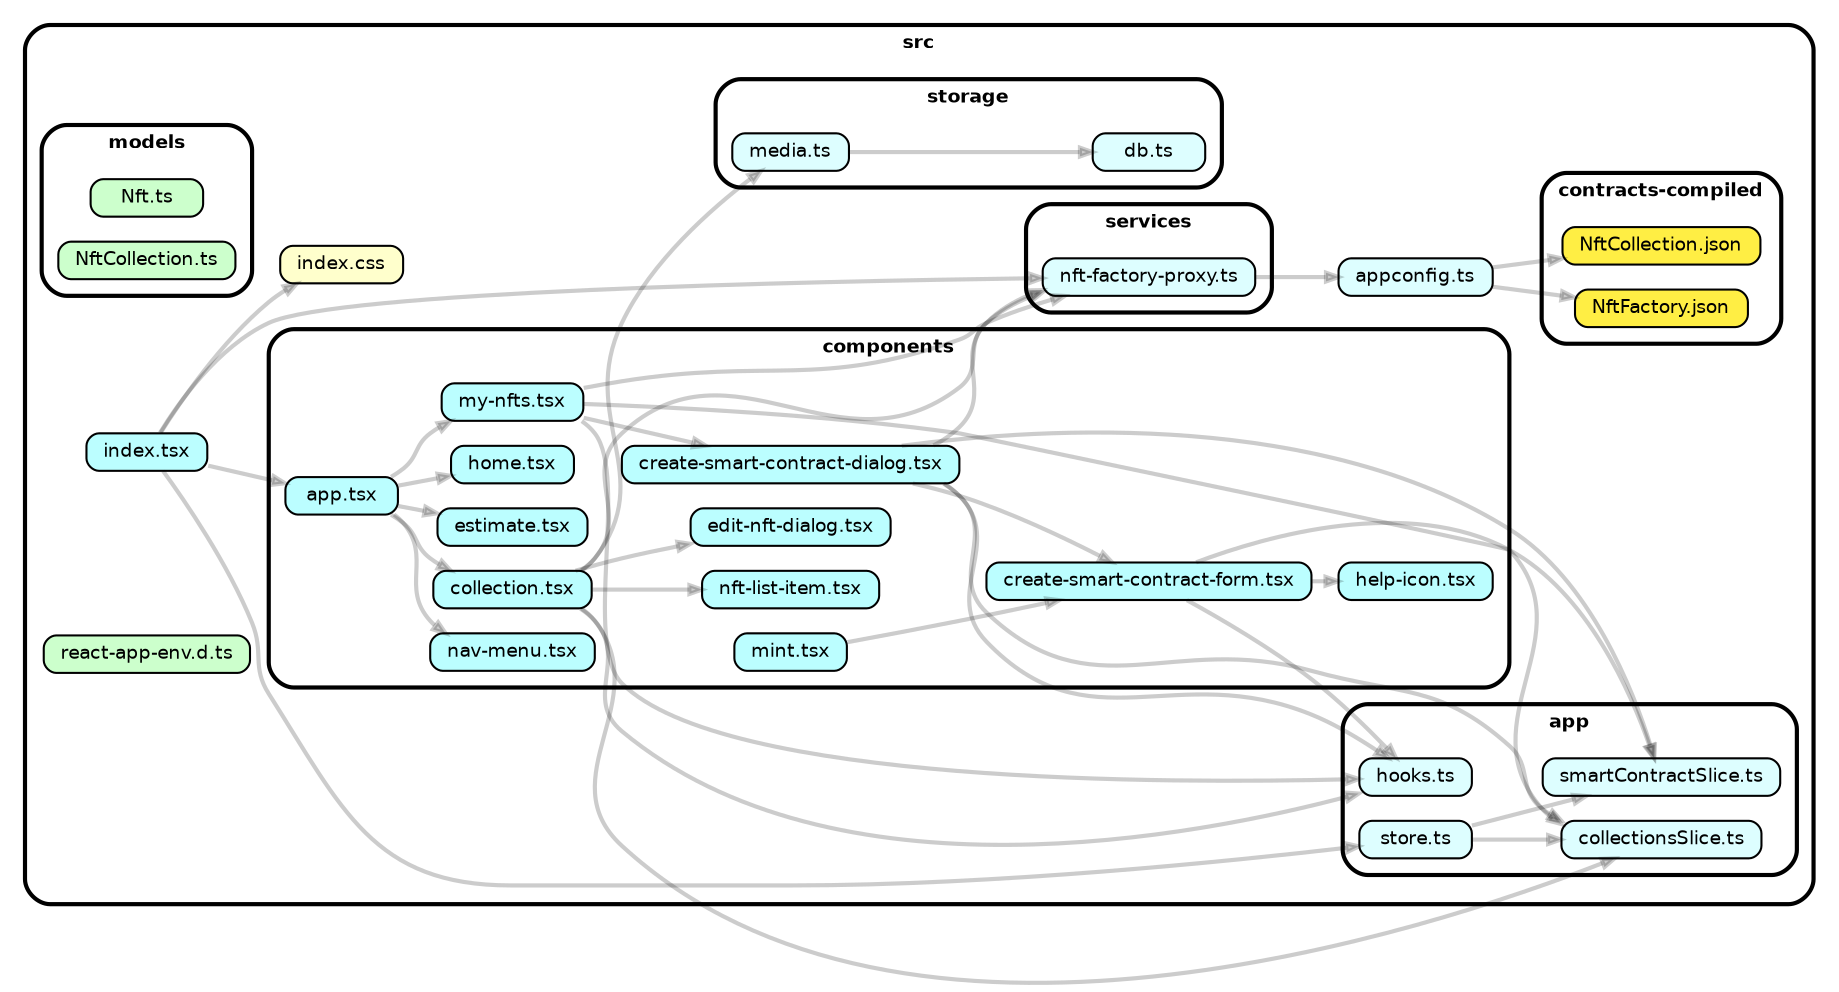 strict digraph "dependency-cruiser output"{
    ordering="out" rankdir="LR" splines="true" overlap="false" nodesep="0.16" ranksep="0.18" fontname="Helvetica-bold" fontsize="9" style="rounded,bold,filled" fillcolor="#ffffff" compound="true"
    node [shape="box" style="rounded, filled" height="0.2" color="black" fillcolor="#ffffcc" fontcolor="black" fontname="Helvetica" fontsize="9"]
    edge [arrowhead="normal" arrowsize="0.6" penwidth="2.0" color="#00000033" fontname="Helvetica" fontsize="9"]

    subgraph "cluster_src" {label="src" subgraph "cluster_src/app" {label="app" "src/app/collectionsSlice.ts" [label="collectionsSlice.ts" URL="src/app/collectionsSlice.ts" fillcolor="#ddfeff"] } }
    subgraph "cluster_src" {label="src" subgraph "cluster_src/app" {label="app" "src/app/hooks.ts" [label="hooks.ts" URL="src/app/hooks.ts" fillcolor="#ddfeff"] } }
    subgraph "cluster_src" {label="src" subgraph "cluster_src/app" {label="app" "src/app/smartContractSlice.ts" [label="smartContractSlice.ts" URL="src/app/smartContractSlice.ts" fillcolor="#ddfeff"] } }
    subgraph "cluster_src" {label="src" subgraph "cluster_src/app" {label="app" "src/app/store.ts" [label="store.ts" URL="src/app/store.ts" fillcolor="#ddfeff"] } }
    "src/app/store.ts" -> "src/app/collectionsSlice.ts"
    "src/app/store.ts" -> "src/app/smartContractSlice.ts"
    subgraph "cluster_src" {label="src" "src/appconfig.ts" [label="appconfig.ts" URL="src/appconfig.ts" fillcolor="#ddfeff"] }
    "src/appconfig.ts" -> "src/contracts-compiled/NftCollection.json"
    "src/appconfig.ts" -> "src/contracts-compiled/NftFactory.json"
    subgraph "cluster_src" {label="src" subgraph "cluster_src/components" {label="components" "src/components/app.tsx" [label="app.tsx" URL="src/components/app.tsx" fillcolor="#bbfeff"] } }
    "src/components/app.tsx" -> "src/components/collection.tsx"
    "src/components/app.tsx" -> "src/components/estimate.tsx"
    "src/components/app.tsx" -> "src/components/home.tsx"
    "src/components/app.tsx" -> "src/components/my-nfts.tsx"
    "src/components/app.tsx" -> "src/components/nav-menu.tsx"
    subgraph "cluster_src" {label="src" subgraph "cluster_src/components" {label="components" "src/components/collection.tsx" [label="collection.tsx" URL="src/components/collection.tsx" fillcolor="#bbfeff"] } }
    "src/components/collection.tsx" -> "src/app/collectionsSlice.ts"
    "src/components/collection.tsx" -> "src/app/hooks.ts"
    "src/components/collection.tsx" -> "src/services/nft-factory-proxy.ts"
    "src/components/collection.tsx" -> "src/storage/media.ts"
    "src/components/collection.tsx" -> "src/components/edit-nft-dialog.tsx"
    "src/components/collection.tsx" -> "src/components/nft-list-item.tsx"
    subgraph "cluster_src" {label="src" subgraph "cluster_src/components" {label="components" "src/components/create-smart-contract-dialog.tsx" [label="create-smart-contract-dialog.tsx" URL="src/components/create-smart-contract-dialog.tsx" fillcolor="#bbfeff"] } }
    "src/components/create-smart-contract-dialog.tsx" -> "src/app/collectionsSlice.ts"
    "src/components/create-smart-contract-dialog.tsx" -> "src/app/hooks.ts"
    "src/components/create-smart-contract-dialog.tsx" -> "src/app/smartContractSlice.ts"
    "src/components/create-smart-contract-dialog.tsx" -> "src/services/nft-factory-proxy.ts"
    "src/components/create-smart-contract-dialog.tsx" -> "src/components/create-smart-contract-form.tsx"
    subgraph "cluster_src" {label="src" subgraph "cluster_src/components" {label="components" "src/components/create-smart-contract-form.tsx" [label="create-smart-contract-form.tsx" URL="src/components/create-smart-contract-form.tsx" fillcolor="#bbfeff"] } }
    "src/components/create-smart-contract-form.tsx" -> "src/app/hooks.ts"
    "src/components/create-smart-contract-form.tsx" -> "src/app/smartContractSlice.ts"
    "src/components/create-smart-contract-form.tsx" -> "src/components/help-icon.tsx"
    subgraph "cluster_src" {label="src" subgraph "cluster_src/components" {label="components" "src/components/edit-nft-dialog.tsx" [label="edit-nft-dialog.tsx" URL="src/components/edit-nft-dialog.tsx" fillcolor="#bbfeff"] } }
    subgraph "cluster_src" {label="src" subgraph "cluster_src/components" {label="components" "src/components/estimate.tsx" [label="estimate.tsx" URL="src/components/estimate.tsx" fillcolor="#bbfeff"] } }
    subgraph "cluster_src" {label="src" subgraph "cluster_src/components" {label="components" "src/components/help-icon.tsx" [label="help-icon.tsx" URL="src/components/help-icon.tsx" fillcolor="#bbfeff"] } }
    subgraph "cluster_src" {label="src" subgraph "cluster_src/components" {label="components" "src/components/home.tsx" [label="home.tsx" URL="src/components/home.tsx" fillcolor="#bbfeff"] } }
    subgraph "cluster_src" {label="src" subgraph "cluster_src/components" {label="components" "src/components/mint.tsx" [label="mint.tsx" URL="src/components/mint.tsx" fillcolor="#bbfeff"] } }
    "src/components/mint.tsx" -> "src/components/create-smart-contract-form.tsx"
    subgraph "cluster_src" {label="src" subgraph "cluster_src/components" {label="components" "src/components/my-nfts.tsx" [label="my-nfts.tsx" URL="src/components/my-nfts.tsx" fillcolor="#bbfeff"] } }
    "src/components/my-nfts.tsx" -> "src/app/collectionsSlice.ts"
    "src/components/my-nfts.tsx" -> "src/app/hooks.ts"
    "src/components/my-nfts.tsx" -> "src/services/nft-factory-proxy.ts"
    "src/components/my-nfts.tsx" -> "src/components/create-smart-contract-dialog.tsx"
    subgraph "cluster_src" {label="src" subgraph "cluster_src/components" {label="components" "src/components/nav-menu.tsx" [label="nav-menu.tsx" URL="src/components/nav-menu.tsx" fillcolor="#bbfeff"] } }
    subgraph "cluster_src" {label="src" subgraph "cluster_src/components" {label="components" "src/components/nft-list-item.tsx" [label="nft-list-item.tsx" URL="src/components/nft-list-item.tsx" fillcolor="#bbfeff"] } }
    subgraph "cluster_src" {label="src" subgraph "cluster_src/contracts-compiled" {label="contracts-compiled" "src/contracts-compiled/NftCollection.json" [label="NftCollection.json" URL="src/contracts-compiled/NftCollection.json" fillcolor="#ffee44"] } }
    subgraph "cluster_src" {label="src" subgraph "cluster_src/contracts-compiled" {label="contracts-compiled" "src/contracts-compiled/NftFactory.json" [label="NftFactory.json" URL="src/contracts-compiled/NftFactory.json" fillcolor="#ffee44"] } }
    subgraph "cluster_src" {label="src" "src/index.css" [label="index.css" URL="src/index.css" ] }
    subgraph "cluster_src" {label="src" "src/index.tsx" [label="index.tsx" URL="src/index.tsx" fillcolor="#bbfeff"] }
    "src/index.tsx" -> "src/app/store.ts"
    "src/index.tsx" -> "src/components/app.tsx"
    "src/index.tsx" -> "src/index.css"
    "src/index.tsx" -> "src/services/nft-factory-proxy.ts"
    subgraph "cluster_src" {label="src" subgraph "cluster_src/models" {label="models" "src/models/Nft.ts" [label="Nft.ts" URL="src/models/Nft.ts" fillcolor="#ccffcc"] } }
    subgraph "cluster_src" {label="src" subgraph "cluster_src/models" {label="models" "src/models/NftCollection.ts" [label="NftCollection.ts" URL="src/models/NftCollection.ts" fillcolor="#ccffcc"] } }
    subgraph "cluster_src" {label="src" "src/react-app-env.d.ts" [label="react-app-env.d.ts" URL="src/react-app-env.d.ts" fillcolor="#ccffcc"] }
    subgraph "cluster_src" {label="src" subgraph "cluster_src/services" {label="services" "src/services/nft-factory-proxy.ts" [label="nft-factory-proxy.ts" URL="src/services/nft-factory-proxy.ts" fillcolor="#ddfeff"] } }
    "src/services/nft-factory-proxy.ts" -> "src/appconfig.ts"
    subgraph "cluster_src" {label="src" subgraph "cluster_src/storage" {label="storage" "src/storage/db.ts" [label="db.ts" URL="src/storage/db.ts" fillcolor="#ddfeff"] } }
    subgraph "cluster_src" {label="src" subgraph "cluster_src/storage" {label="storage" "src/storage/media.ts" [label="media.ts" URL="src/storage/media.ts" fillcolor="#ddfeff"] } }
    "src/storage/media.ts" -> "src/storage/db.ts"
}
